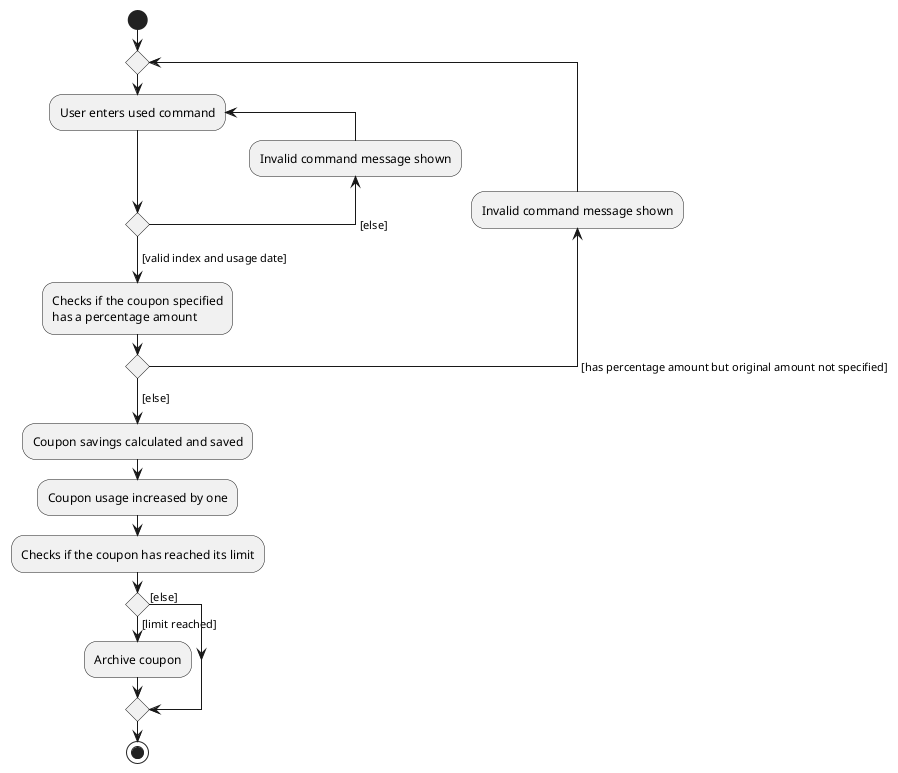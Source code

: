 @startuml

start
repeat
    repeat :User enters used command;
    backward :Invalid command message shown;
    repeat while () ->[else]
    ->[valid index and usage date];
    :Checks if the coupon specified
    has a percentage amount;
backward :Invalid command message shown;
repeat while () ->[has percentage amount but original amount not specified]
->[else];
:Coupon savings calculated and saved;
:Coupon usage increased by one;
:Checks if the coupon has reached its limit;

if () then ([limit reached])
    :Archive coupon;
else ([else])
endif
stop

@enduml
